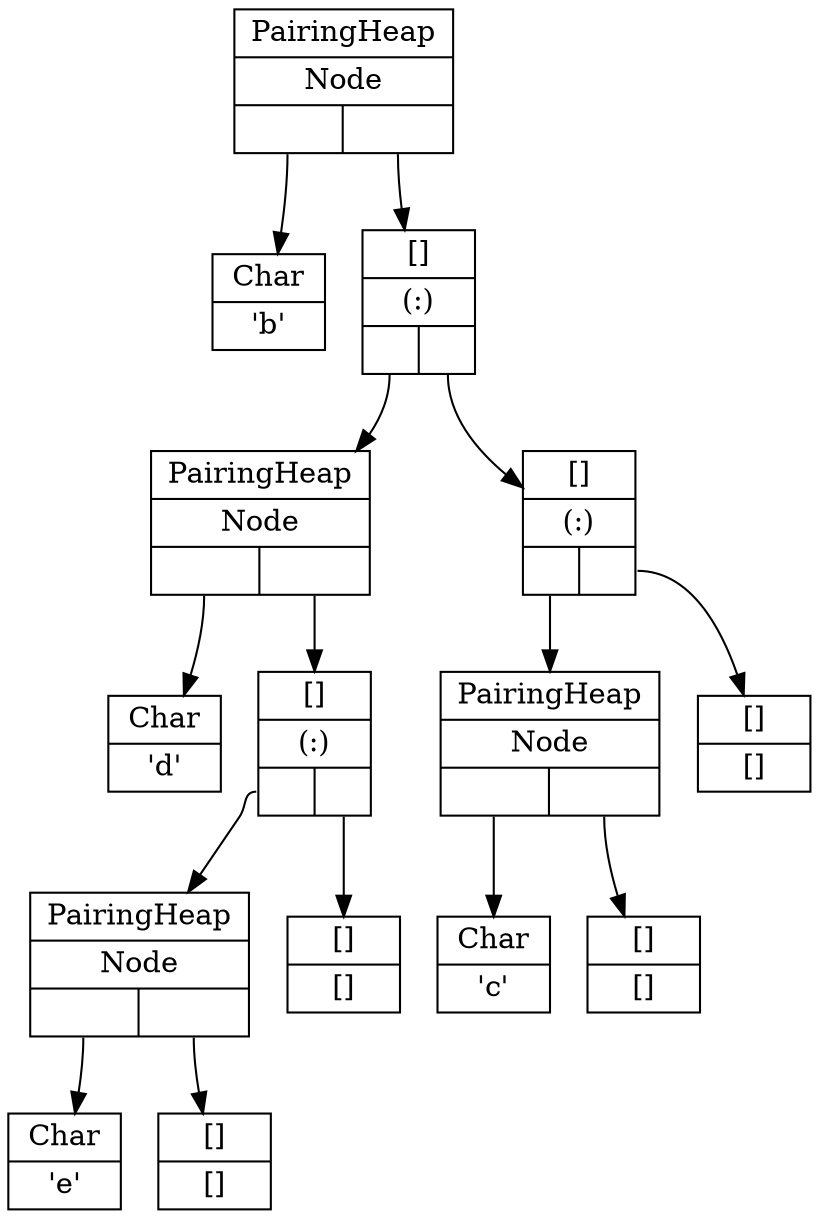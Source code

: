 digraph {
    node [shape=record];
    0 [label="{Char|'b'}"];
    1 [label="{Char|'d'}"];
    2 [label="{Char|'e'}"];
    3 [label="{[]|[]}"];
    4 [label="{PairingHeap|Node|{<0>|<1>}}"];
    4 -> 2 [tailport=0];
    4 -> 3 [tailport=1];
    5 [label="{[]|[]}"];
    6 [label="{[]|(:)|{<0>|<1>}}"];
    6 -> 4 [tailport=0];
    6 -> 5 [tailport=1];
    7 [label="{PairingHeap|Node|{<0>|<1>}}"];
    7 -> 1 [tailport=0];
    7 -> 6 [tailport=1];
    8 [label="{Char|'c'}"];
    9 [label="{[]|[]}"];
    10 [label="{PairingHeap|Node|{<0>|<1>}}"];
    10 -> 8 [tailport=0];
    10 -> 9 [tailport=1];
    11 [label="{[]|[]}"];
    12 [label="{[]|(:)|{<0>|<1>}}"];
    12 -> 10 [tailport=0];
    12 -> 11 [tailport=1];
    13 [label="{[]|(:)|{<0>|<1>}}"];
    13 -> 7 [tailport=0];
    13 -> 12 [tailport=1];
    14 [label="{PairingHeap|Node|{<0>|<1>}}"];
    14 -> 0 [tailport=0];
    14 -> 13 [tailport=1];
}